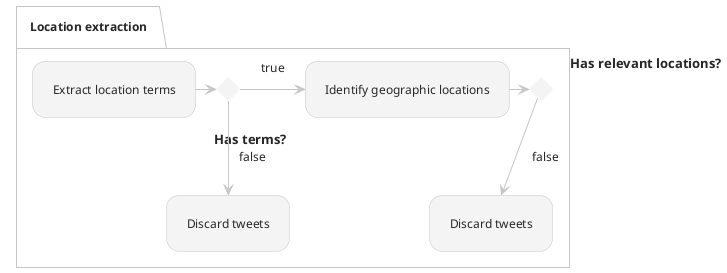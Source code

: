 @startuml
!theme carbon-gray

partition "Location extraction" {
  "Extract location terms" -right-> if ===Has terms? then 
  -right->[true] "Identify geographic locations"
  else
  -down->[false] "Discard tweets" as dt2
  endif
  "Identify geographic locations" -right-> if ===Has relevant locations? then 
  -down->[false] "Discard tweets" as dt3
}

@enduml
